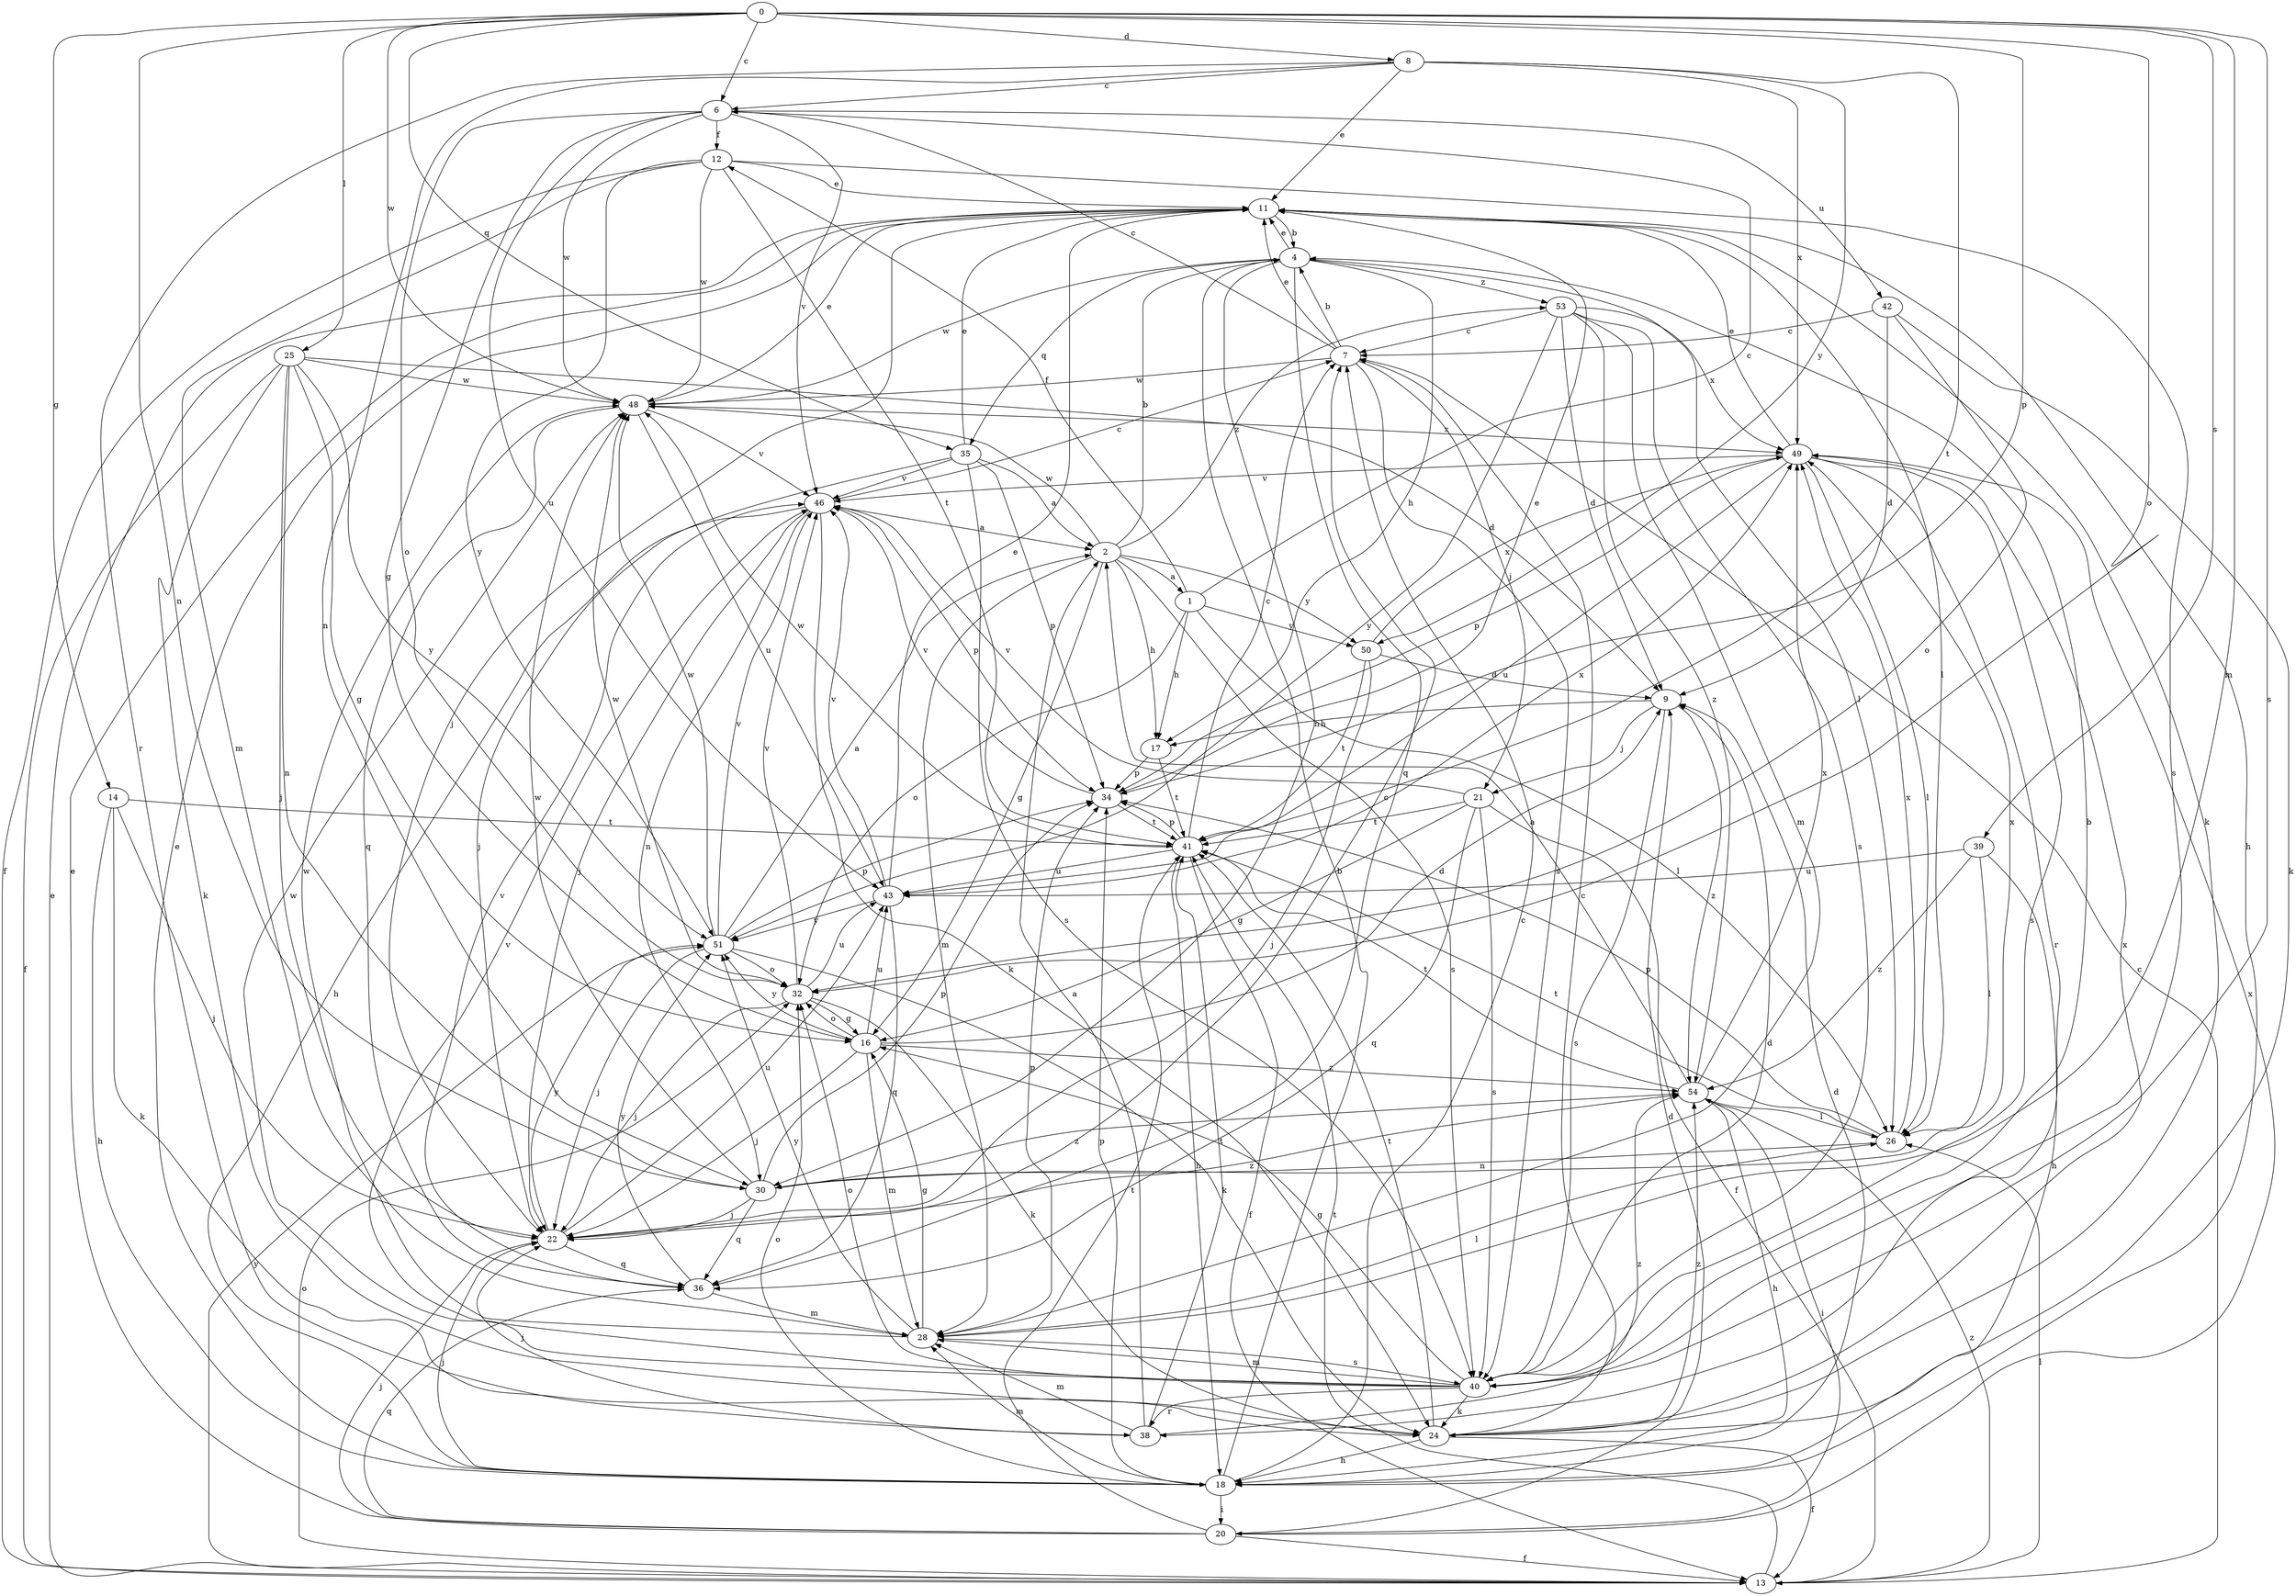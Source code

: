 strict digraph  {
0;
1;
2;
4;
6;
7;
8;
9;
11;
12;
13;
14;
16;
17;
18;
20;
21;
22;
24;
25;
26;
28;
30;
32;
34;
35;
36;
38;
39;
40;
41;
42;
43;
46;
48;
49;
50;
51;
53;
54;
0 -> 6  [label=c];
0 -> 8  [label=d];
0 -> 14  [label=g];
0 -> 25  [label=l];
0 -> 28  [label=m];
0 -> 30  [label=n];
0 -> 32  [label=o];
0 -> 34  [label=p];
0 -> 35  [label=q];
0 -> 39  [label=s];
0 -> 40  [label=s];
0 -> 48  [label=w];
1 -> 6  [label=c];
1 -> 12  [label=f];
1 -> 17  [label=h];
1 -> 26  [label=l];
1 -> 32  [label=o];
1 -> 50  [label=y];
2 -> 1  [label=a];
2 -> 4  [label=b];
2 -> 16  [label=g];
2 -> 17  [label=h];
2 -> 28  [label=m];
2 -> 40  [label=s];
2 -> 48  [label=w];
2 -> 50  [label=y];
2 -> 53  [label=z];
4 -> 11  [label=e];
4 -> 17  [label=h];
4 -> 26  [label=l];
4 -> 30  [label=n];
4 -> 35  [label=q];
4 -> 36  [label=q];
4 -> 48  [label=w];
4 -> 53  [label=z];
6 -> 12  [label=f];
6 -> 16  [label=g];
6 -> 32  [label=o];
6 -> 42  [label=u];
6 -> 43  [label=u];
6 -> 46  [label=v];
6 -> 48  [label=w];
7 -> 4  [label=b];
7 -> 6  [label=c];
7 -> 11  [label=e];
7 -> 21  [label=j];
7 -> 40  [label=s];
7 -> 48  [label=w];
8 -> 6  [label=c];
8 -> 11  [label=e];
8 -> 30  [label=n];
8 -> 38  [label=r];
8 -> 41  [label=t];
8 -> 49  [label=x];
8 -> 50  [label=y];
9 -> 17  [label=h];
9 -> 21  [label=j];
9 -> 40  [label=s];
9 -> 54  [label=z];
11 -> 4  [label=b];
11 -> 18  [label=h];
11 -> 22  [label=j];
11 -> 24  [label=k];
11 -> 26  [label=l];
12 -> 11  [label=e];
12 -> 13  [label=f];
12 -> 28  [label=m];
12 -> 40  [label=s];
12 -> 41  [label=t];
12 -> 48  [label=w];
12 -> 51  [label=y];
13 -> 7  [label=c];
13 -> 11  [label=e];
13 -> 26  [label=l];
13 -> 32  [label=o];
13 -> 41  [label=t];
13 -> 51  [label=y];
13 -> 54  [label=z];
14 -> 18  [label=h];
14 -> 22  [label=j];
14 -> 24  [label=k];
14 -> 41  [label=t];
16 -> 9  [label=d];
16 -> 22  [label=j];
16 -> 28  [label=m];
16 -> 32  [label=o];
16 -> 43  [label=u];
16 -> 51  [label=y];
16 -> 54  [label=z];
17 -> 34  [label=p];
17 -> 41  [label=t];
18 -> 4  [label=b];
18 -> 7  [label=c];
18 -> 9  [label=d];
18 -> 11  [label=e];
18 -> 20  [label=i];
18 -> 22  [label=j];
18 -> 28  [label=m];
18 -> 32  [label=o];
18 -> 34  [label=p];
20 -> 9  [label=d];
20 -> 11  [label=e];
20 -> 13  [label=f];
20 -> 22  [label=j];
20 -> 36  [label=q];
20 -> 41  [label=t];
20 -> 49  [label=x];
21 -> 13  [label=f];
21 -> 16  [label=g];
21 -> 36  [label=q];
21 -> 40  [label=s];
21 -> 41  [label=t];
21 -> 46  [label=v];
22 -> 7  [label=c];
22 -> 36  [label=q];
22 -> 43  [label=u];
22 -> 51  [label=y];
22 -> 54  [label=z];
24 -> 7  [label=c];
24 -> 13  [label=f];
24 -> 18  [label=h];
24 -> 41  [label=t];
24 -> 49  [label=x];
24 -> 54  [label=z];
25 -> 9  [label=d];
25 -> 13  [label=f];
25 -> 16  [label=g];
25 -> 22  [label=j];
25 -> 24  [label=k];
25 -> 30  [label=n];
25 -> 48  [label=w];
25 -> 51  [label=y];
26 -> 30  [label=n];
26 -> 34  [label=p];
26 -> 41  [label=t];
26 -> 49  [label=x];
28 -> 16  [label=g];
28 -> 26  [label=l];
28 -> 34  [label=p];
28 -> 40  [label=s];
28 -> 48  [label=w];
28 -> 51  [label=y];
30 -> 22  [label=j];
30 -> 34  [label=p];
30 -> 36  [label=q];
30 -> 48  [label=w];
30 -> 49  [label=x];
30 -> 54  [label=z];
32 -> 16  [label=g];
32 -> 22  [label=j];
32 -> 24  [label=k];
32 -> 43  [label=u];
32 -> 46  [label=v];
32 -> 48  [label=w];
34 -> 11  [label=e];
34 -> 41  [label=t];
34 -> 46  [label=v];
35 -> 2  [label=a];
35 -> 11  [label=e];
35 -> 22  [label=j];
35 -> 34  [label=p];
35 -> 40  [label=s];
35 -> 46  [label=v];
36 -> 28  [label=m];
36 -> 46  [label=v];
36 -> 51  [label=y];
38 -> 2  [label=a];
38 -> 22  [label=j];
38 -> 28  [label=m];
38 -> 41  [label=t];
38 -> 54  [label=z];
39 -> 18  [label=h];
39 -> 26  [label=l];
39 -> 43  [label=u];
39 -> 54  [label=z];
40 -> 4  [label=b];
40 -> 9  [label=d];
40 -> 16  [label=g];
40 -> 24  [label=k];
40 -> 28  [label=m];
40 -> 32  [label=o];
40 -> 38  [label=r];
40 -> 46  [label=v];
40 -> 48  [label=w];
41 -> 7  [label=c];
41 -> 13  [label=f];
41 -> 18  [label=h];
41 -> 34  [label=p];
41 -> 43  [label=u];
41 -> 48  [label=w];
42 -> 7  [label=c];
42 -> 9  [label=d];
42 -> 24  [label=k];
42 -> 32  [label=o];
43 -> 11  [label=e];
43 -> 36  [label=q];
43 -> 46  [label=v];
43 -> 49  [label=x];
43 -> 51  [label=y];
46 -> 2  [label=a];
46 -> 7  [label=c];
46 -> 18  [label=h];
46 -> 22  [label=j];
46 -> 24  [label=k];
46 -> 30  [label=n];
46 -> 34  [label=p];
48 -> 11  [label=e];
48 -> 36  [label=q];
48 -> 43  [label=u];
48 -> 46  [label=v];
48 -> 49  [label=x];
49 -> 11  [label=e];
49 -> 26  [label=l];
49 -> 34  [label=p];
49 -> 38  [label=r];
49 -> 40  [label=s];
49 -> 43  [label=u];
49 -> 46  [label=v];
50 -> 9  [label=d];
50 -> 22  [label=j];
50 -> 41  [label=t];
50 -> 49  [label=x];
51 -> 2  [label=a];
51 -> 22  [label=j];
51 -> 24  [label=k];
51 -> 32  [label=o];
51 -> 34  [label=p];
51 -> 46  [label=v];
51 -> 48  [label=w];
53 -> 7  [label=c];
53 -> 9  [label=d];
53 -> 28  [label=m];
53 -> 40  [label=s];
53 -> 49  [label=x];
53 -> 51  [label=y];
53 -> 54  [label=z];
54 -> 2  [label=a];
54 -> 18  [label=h];
54 -> 20  [label=i];
54 -> 26  [label=l];
54 -> 41  [label=t];
54 -> 49  [label=x];
}

